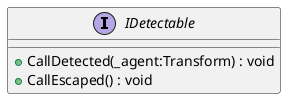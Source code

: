 @startuml
interface IDetectable {
    + CallDetected(_agent:Transform) : void
    + CallEscaped() : void
}
@enduml

